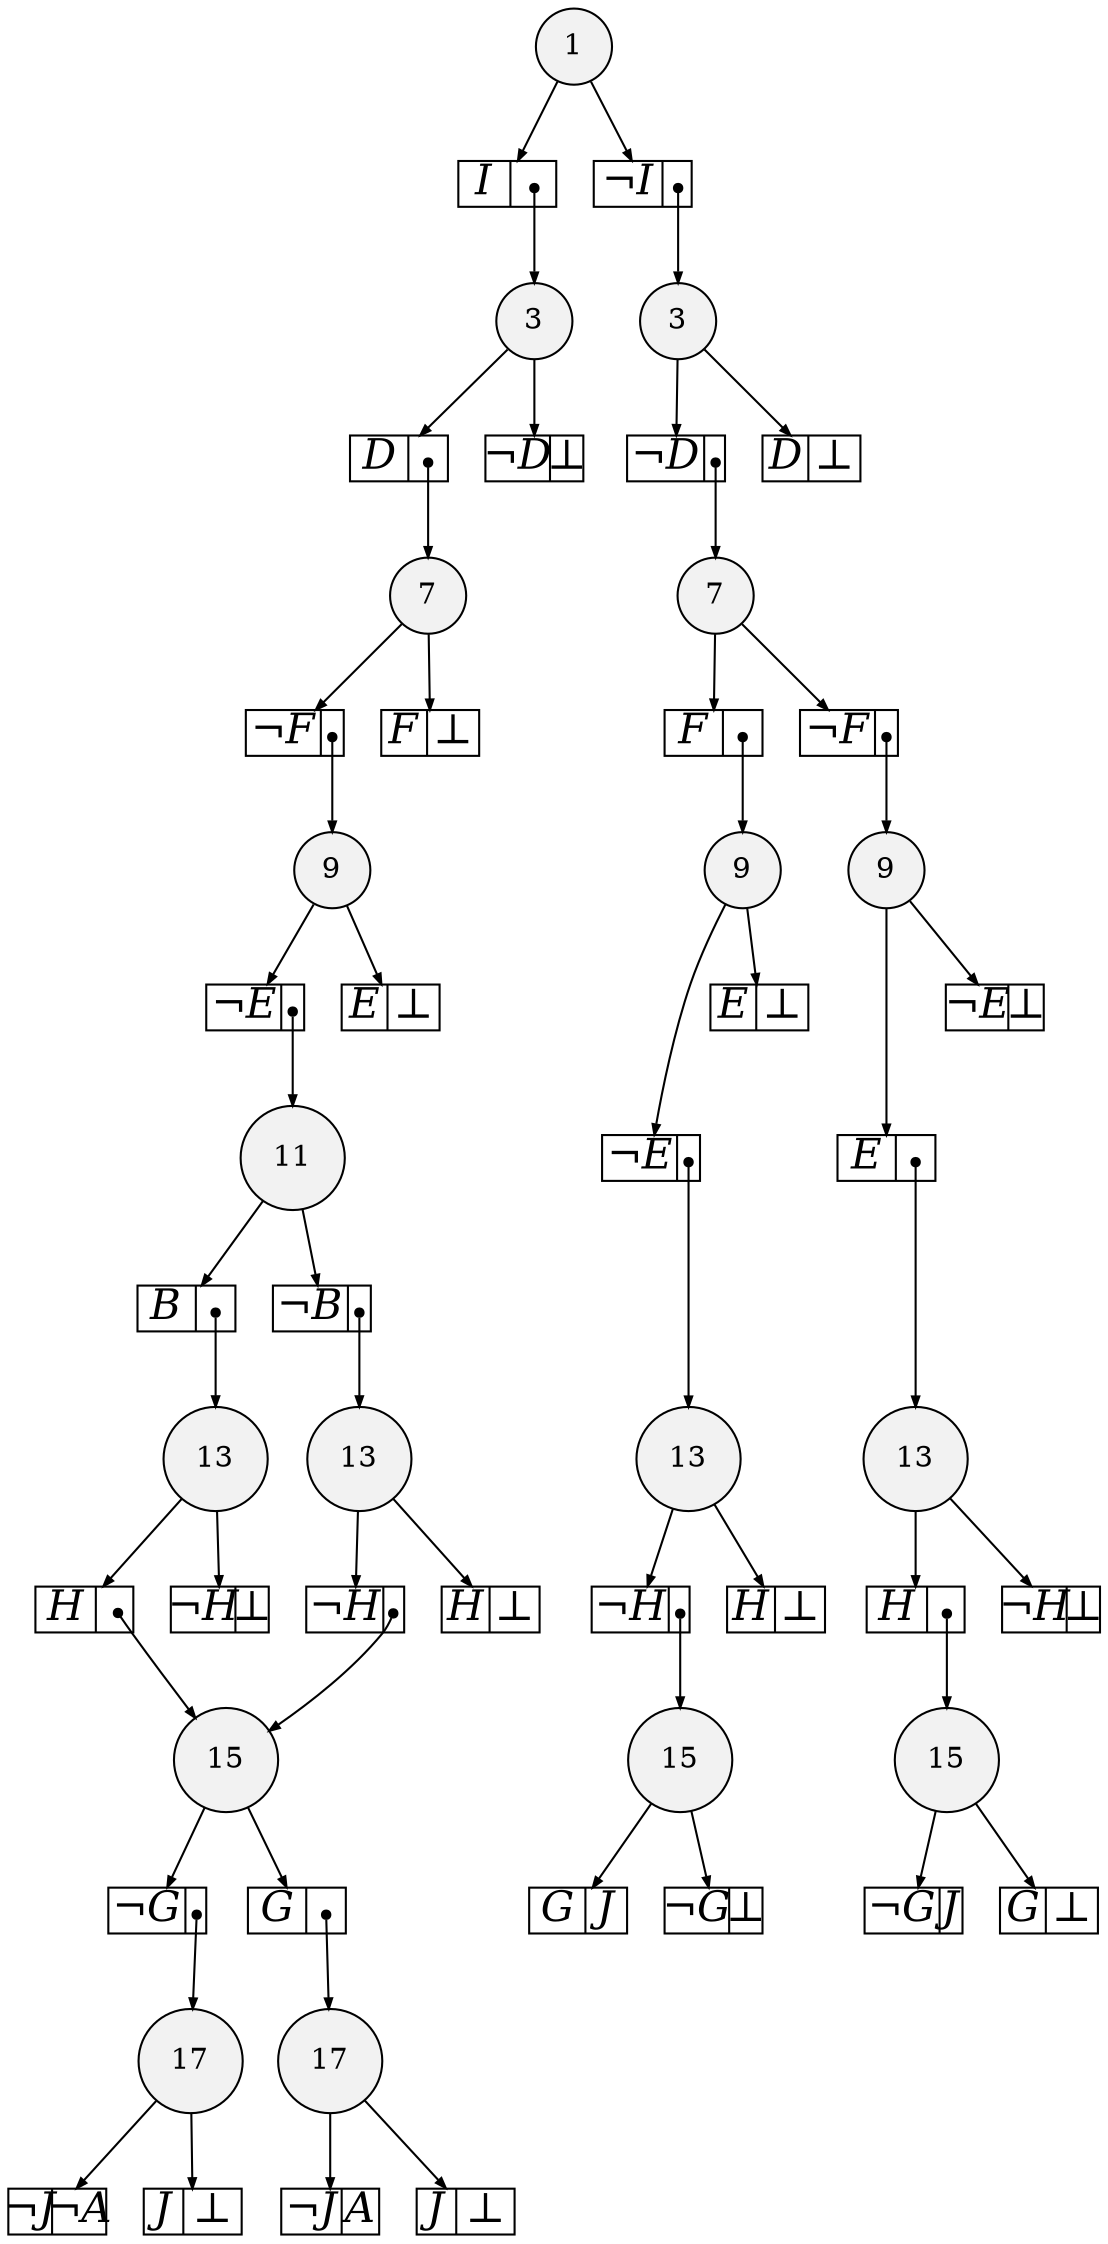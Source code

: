 
digraph sdd {

overlap=false

{rank=same; n1135 n524 }
{rank=same; n1136 n971 n970 }
{rank=same; n1148 n1137 n709 n936 }
{rank=same; n1149 }
{rank=same; n1150 n1110 n1109 }
{rank=same; n1151 n1130 }
{rank=same; n1152 n1089 }
{rank=same; n1153 }

n1135 [label= "17",style=filled,fillcolor=gray95,shape=circle,height=.25,width=.25]; 
n1135e0
      [label= "<L>&not;J|<R>&not;A",
      shape=record,
      fontsize=20,
      fontname="Times-Italic",
      fillcolor=white,
      style=filled,
      fixedsize=true,
      height=.30, 
      width=.65];

n1135->n1135e0 [arrowsize=.50];
n1135e1
      [label= "<L>J|<R>&#8869;",
      shape=record,
      fontsize=20,
      fontname="Times-Italic",
      fillcolor=white,
      style=filled,
      fixedsize=true,
      height=.30, 
      width=.65];

n1135->n1135e1 [arrowsize=.50];
n524 [label= "17",style=filled,fillcolor=gray95,shape=circle,height=.25,width=.25]; 
n524e0
      [label= "<L>&not;J|<R>A",
      shape=record,
      fontsize=20,
      fontname="Times-Italic",
      fillcolor=white,
      style=filled,
      fixedsize=true,
      height=.30, 
      width=.65];

n524->n524e0 [arrowsize=.50];
n524e1
      [label= "<L>J|<R>&#8869;",
      shape=record,
      fontsize=20,
      fontname="Times-Italic",
      fillcolor=white,
      style=filled,
      fixedsize=true,
      height=.30, 
      width=.65];

n524->n524e1 [arrowsize=.50];
n1136 [label= "15",style=filled,fillcolor=gray95,shape=circle,height=.25,width=.25]; 
n1136e0
      [label= "<L>&not;G|<R>",
      shape=record,
      fontsize=20,
      fontname="Times-Italic",
      fillcolor=white,
      style=filled,
      fixedsize=true,
      height=.30, 
      width=.65];

n1136->n1136e0 [arrowsize=.50];
n1136e0:R:c->n1135 [arrowsize=.50,tailclip=false,arrowtail=dot,dir=both];
n1136e1
      [label= "<L>G|<R>",
      shape=record,
      fontsize=20,
      fontname="Times-Italic",
      fillcolor=white,
      style=filled,
      fixedsize=true,
      height=.30, 
      width=.65];

n1136->n1136e1 [arrowsize=.50];
n1136e1:R:c->n524 [arrowsize=.50,tailclip=false,arrowtail=dot,dir=both];
n971 [label= "15",style=filled,fillcolor=gray95,shape=circle,height=.25,width=.25]; 
n971e0
      [label= "<L>G|<R>J",
      shape=record,
      fontsize=20,
      fontname="Times-Italic",
      fillcolor=white,
      style=filled,
      fixedsize=true,
      height=.30, 
      width=.65];

n971->n971e0 [arrowsize=.50];
n971e1
      [label= "<L>&not;G|<R>&#8869;",
      shape=record,
      fontsize=20,
      fontname="Times-Italic",
      fillcolor=white,
      style=filled,
      fixedsize=true,
      height=.30, 
      width=.65];

n971->n971e1 [arrowsize=.50];
n970 [label= "15",style=filled,fillcolor=gray95,shape=circle,height=.25,width=.25]; 
n970e0
      [label= "<L>&not;G|<R>J",
      shape=record,
      fontsize=20,
      fontname="Times-Italic",
      fillcolor=white,
      style=filled,
      fixedsize=true,
      height=.30, 
      width=.65];

n970->n970e0 [arrowsize=.50];
n970e1
      [label= "<L>G|<R>&#8869;",
      shape=record,
      fontsize=20,
      fontname="Times-Italic",
      fillcolor=white,
      style=filled,
      fixedsize=true,
      height=.30, 
      width=.65];

n970->n970e1 [arrowsize=.50];
n1148 [label= "13",style=filled,fillcolor=gray95,shape=circle,height=.25,width=.25]; 
n1148e0
      [label= "<L>H|<R>",
      shape=record,
      fontsize=20,
      fontname="Times-Italic",
      fillcolor=white,
      style=filled,
      fixedsize=true,
      height=.30, 
      width=.65];

n1148->n1148e0 [arrowsize=.50];
n1148e0:R:c->n1136 [arrowsize=.50,tailclip=false,arrowtail=dot,dir=both];
n1148e1
      [label= "<L>&not;H|<R>&#8869;",
      shape=record,
      fontsize=20,
      fontname="Times-Italic",
      fillcolor=white,
      style=filled,
      fixedsize=true,
      height=.30, 
      width=.65];

n1148->n1148e1 [arrowsize=.50];
n1137 [label= "13",style=filled,fillcolor=gray95,shape=circle,height=.25,width=.25]; 
n1137e0
      [label= "<L>&not;H|<R>",
      shape=record,
      fontsize=20,
      fontname="Times-Italic",
      fillcolor=white,
      style=filled,
      fixedsize=true,
      height=.30, 
      width=.65];

n1137->n1137e0 [arrowsize=.50];
n1137e0:R:c->n1136 [arrowsize=.50,tailclip=false,arrowtail=dot,dir=both];
n1137e1
      [label= "<L>H|<R>&#8869;",
      shape=record,
      fontsize=20,
      fontname="Times-Italic",
      fillcolor=white,
      style=filled,
      fixedsize=true,
      height=.30, 
      width=.65];

n1137->n1137e1 [arrowsize=.50];
n709 [label= "13",style=filled,fillcolor=gray95,shape=circle,height=.25,width=.25]; 
n709e0
      [label= "<L>&not;H|<R>",
      shape=record,
      fontsize=20,
      fontname="Times-Italic",
      fillcolor=white,
      style=filled,
      fixedsize=true,
      height=.30, 
      width=.65];

n709->n709e0 [arrowsize=.50];
n709e0:R:c->n971 [arrowsize=.50,tailclip=false,arrowtail=dot,dir=both];
n709e1
      [label= "<L>H|<R>&#8869;",
      shape=record,
      fontsize=20,
      fontname="Times-Italic",
      fillcolor=white,
      style=filled,
      fixedsize=true,
      height=.30, 
      width=.65];

n709->n709e1 [arrowsize=.50];
n936 [label= "13",style=filled,fillcolor=gray95,shape=circle,height=.25,width=.25]; 
n936e0
      [label= "<L>H|<R>",
      shape=record,
      fontsize=20,
      fontname="Times-Italic",
      fillcolor=white,
      style=filled,
      fixedsize=true,
      height=.30, 
      width=.65];

n936->n936e0 [arrowsize=.50];
n936e0:R:c->n970 [arrowsize=.50,tailclip=false,arrowtail=dot,dir=both];
n936e1
      [label= "<L>&not;H|<R>&#8869;",
      shape=record,
      fontsize=20,
      fontname="Times-Italic",
      fillcolor=white,
      style=filled,
      fixedsize=true,
      height=.30, 
      width=.65];

n936->n936e1 [arrowsize=.50];
n1149 [label= "11",style=filled,fillcolor=gray95,shape=circle,height=.25,width=.25]; 
n1149e0
      [label= "<L>B|<R>",
      shape=record,
      fontsize=20,
      fontname="Times-Italic",
      fillcolor=white,
      style=filled,
      fixedsize=true,
      height=.30, 
      width=.65];

n1149->n1149e0 [arrowsize=.50];
n1149e0:R:c->n1148 [arrowsize=.50,tailclip=false,arrowtail=dot,dir=both];
n1149e1
      [label= "<L>&not;B|<R>",
      shape=record,
      fontsize=20,
      fontname="Times-Italic",
      fillcolor=white,
      style=filled,
      fixedsize=true,
      height=.30, 
      width=.65];

n1149->n1149e1 [arrowsize=.50];
n1149e1:R:c->n1137 [arrowsize=.50,tailclip=false,arrowtail=dot,dir=both];
n1150 [label= "9",style=filled,fillcolor=gray95,shape=circle,height=.25,width=.25]; 
n1150e0
      [label= "<L>&not;E|<R>",
      shape=record,
      fontsize=20,
      fontname="Times-Italic",
      fillcolor=white,
      style=filled,
      fixedsize=true,
      height=.30, 
      width=.65];

n1150->n1150e0 [arrowsize=.50];
n1150e0:R:c->n1149 [arrowsize=.50,tailclip=false,arrowtail=dot,dir=both];
n1150e1
      [label= "<L>E|<R>&#8869;",
      shape=record,
      fontsize=20,
      fontname="Times-Italic",
      fillcolor=white,
      style=filled,
      fixedsize=true,
      height=.30, 
      width=.65];

n1150->n1150e1 [arrowsize=.50];
n1110 [label= "9",style=filled,fillcolor=gray95,shape=circle,height=.25,width=.25]; 
n1110e0
      [label= "<L>&not;E|<R>",
      shape=record,
      fontsize=20,
      fontname="Times-Italic",
      fillcolor=white,
      style=filled,
      fixedsize=true,
      height=.30, 
      width=.65];

n1110->n1110e0 [arrowsize=.50];
n1110e0:R:c->n709 [arrowsize=.50,tailclip=false,arrowtail=dot,dir=both];
n1110e1
      [label= "<L>E|<R>&#8869;",
      shape=record,
      fontsize=20,
      fontname="Times-Italic",
      fillcolor=white,
      style=filled,
      fixedsize=true,
      height=.30, 
      width=.65];

n1110->n1110e1 [arrowsize=.50];
n1109 [label= "9",style=filled,fillcolor=gray95,shape=circle,height=.25,width=.25]; 
n1109e0
      [label= "<L>E|<R>",
      shape=record,
      fontsize=20,
      fontname="Times-Italic",
      fillcolor=white,
      style=filled,
      fixedsize=true,
      height=.30, 
      width=.65];

n1109->n1109e0 [arrowsize=.50];
n1109e0:R:c->n936 [arrowsize=.50,tailclip=false,arrowtail=dot,dir=both];
n1109e1
      [label= "<L>&not;E|<R>&#8869;",
      shape=record,
      fontsize=20,
      fontname="Times-Italic",
      fillcolor=white,
      style=filled,
      fixedsize=true,
      height=.30, 
      width=.65];

n1109->n1109e1 [arrowsize=.50];
n1151 [label= "7",style=filled,fillcolor=gray95,shape=circle,height=.25,width=.25]; 
n1151e0
      [label= "<L>&not;F|<R>",
      shape=record,
      fontsize=20,
      fontname="Times-Italic",
      fillcolor=white,
      style=filled,
      fixedsize=true,
      height=.30, 
      width=.65];

n1151->n1151e0 [arrowsize=.50];
n1151e0:R:c->n1150 [arrowsize=.50,tailclip=false,arrowtail=dot,dir=both];
n1151e1
      [label= "<L>F|<R>&#8869;",
      shape=record,
      fontsize=20,
      fontname="Times-Italic",
      fillcolor=white,
      style=filled,
      fixedsize=true,
      height=.30, 
      width=.65];

n1151->n1151e1 [arrowsize=.50];
n1130 [label= "7",style=filled,fillcolor=gray95,shape=circle,height=.25,width=.25]; 
n1130e0
      [label= "<L>F|<R>",
      shape=record,
      fontsize=20,
      fontname="Times-Italic",
      fillcolor=white,
      style=filled,
      fixedsize=true,
      height=.30, 
      width=.65];

n1130->n1130e0 [arrowsize=.50];
n1130e0:R:c->n1110 [arrowsize=.50,tailclip=false,arrowtail=dot,dir=both];
n1130e1
      [label= "<L>&not;F|<R>",
      shape=record,
      fontsize=20,
      fontname="Times-Italic",
      fillcolor=white,
      style=filled,
      fixedsize=true,
      height=.30, 
      width=.65];

n1130->n1130e1 [arrowsize=.50];
n1130e1:R:c->n1109 [arrowsize=.50,tailclip=false,arrowtail=dot,dir=both];
n1152 [label= "3",style=filled,fillcolor=gray95,shape=circle,height=.25,width=.25]; 
n1152e0
      [label= "<L>D|<R>",
      shape=record,
      fontsize=20,
      fontname="Times-Italic",
      fillcolor=white,
      style=filled,
      fixedsize=true,
      height=.30, 
      width=.65];

n1152->n1152e0 [arrowsize=.50];
n1152e0:R:c->n1151 [arrowsize=.50,tailclip=false,arrowtail=dot,dir=both];
n1152e1
      [label= "<L>&not;D|<R>&#8869;",
      shape=record,
      fontsize=20,
      fontname="Times-Italic",
      fillcolor=white,
      style=filled,
      fixedsize=true,
      height=.30, 
      width=.65];

n1152->n1152e1 [arrowsize=.50];
n1089 [label= "3",style=filled,fillcolor=gray95,shape=circle,height=.25,width=.25]; 
n1089e0
      [label= "<L>&not;D|<R>",
      shape=record,
      fontsize=20,
      fontname="Times-Italic",
      fillcolor=white,
      style=filled,
      fixedsize=true,
      height=.30, 
      width=.65];

n1089->n1089e0 [arrowsize=.50];
n1089e0:R:c->n1130 [arrowsize=.50,tailclip=false,arrowtail=dot,dir=both];
n1089e1
      [label= "<L>D|<R>&#8869;",
      shape=record,
      fontsize=20,
      fontname="Times-Italic",
      fillcolor=white,
      style=filled,
      fixedsize=true,
      height=.30, 
      width=.65];

n1089->n1089e1 [arrowsize=.50];
n1153 [label= "1",style=filled,fillcolor=gray95,shape=circle,height=.25,width=.25]; 
n1153e0
      [label= "<L>I|<R>",
      shape=record,
      fontsize=20,
      fontname="Times-Italic",
      fillcolor=white,
      style=filled,
      fixedsize=true,
      height=.30, 
      width=.65];

n1153->n1153e0 [arrowsize=.50];
n1153e0:R:c->n1152 [arrowsize=.50,tailclip=false,arrowtail=dot,dir=both];
n1153e1
      [label= "<L>&not;I|<R>",
      shape=record,
      fontsize=20,
      fontname="Times-Italic",
      fillcolor=white,
      style=filled,
      fixedsize=true,
      height=.30, 
      width=.65];

n1153->n1153e1 [arrowsize=.50];
n1153e1:R:c->n1089 [arrowsize=.50,tailclip=false,arrowtail=dot,dir=both];


}